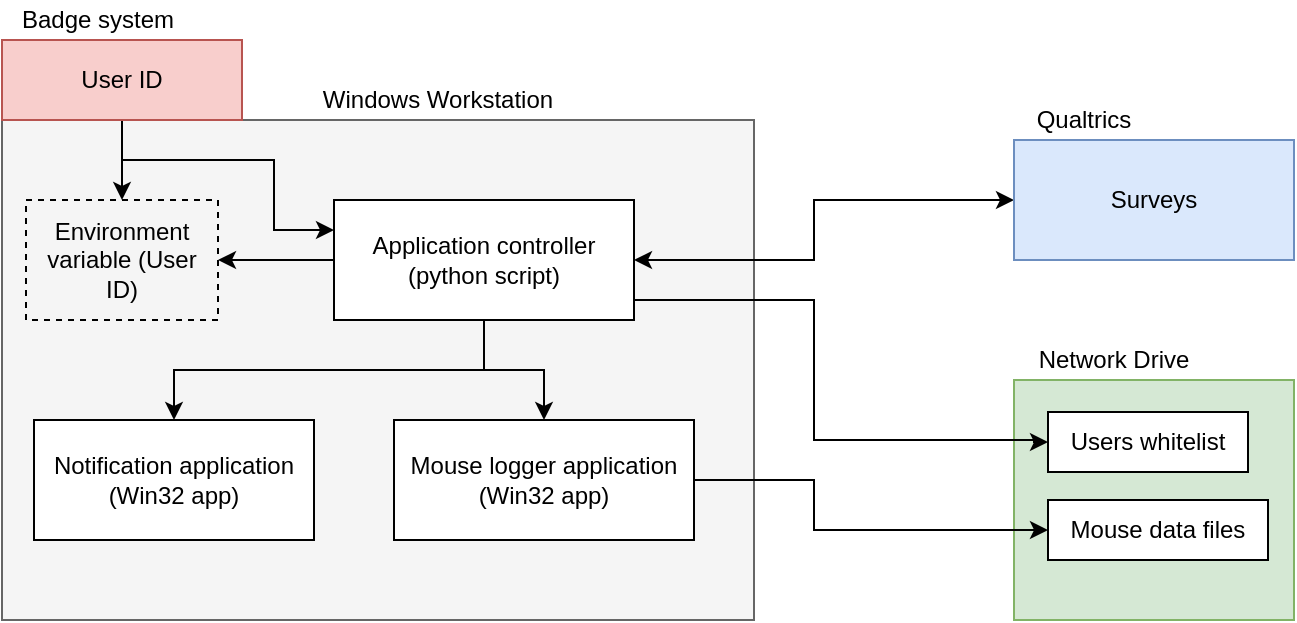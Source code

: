 <mxfile version="12.7.3" type="device"><diagram id="oCxvpPKHB5hol4zYNzMv" name="Page-1"><mxGraphModel dx="1038" dy="580" grid="1" gridSize="10" guides="1" tooltips="1" connect="1" arrows="1" fold="1" page="1" pageScale="1" pageWidth="827" pageHeight="1169" math="0" shadow="0"><root><mxCell id="0"/><mxCell id="1" parent="0"/><mxCell id="rqJ_d9t-j1OCtvYq3W_y-12" value="" style="rounded=0;whiteSpace=wrap;html=1;strokeColor=#82b366;fillColor=#d5e8d4;" parent="1" vertex="1"><mxGeometry x="640" y="230" width="140" height="120" as="geometry"/></mxCell><mxCell id="rqJ_d9t-j1OCtvYq3W_y-1" value="" style="rounded=0;whiteSpace=wrap;html=1;fillColor=#f5f5f5;strokeColor=#666666;fontColor=#333333;" parent="1" vertex="1"><mxGeometry x="134" y="100" width="376" height="250" as="geometry"/></mxCell><mxCell id="rqJ_d9t-j1OCtvYq3W_y-2" value="Windows Workstation" style="text;html=1;strokeColor=none;fillColor=none;align=center;verticalAlign=middle;whiteSpace=wrap;rounded=0;" parent="1" vertex="1"><mxGeometry x="290" y="80" width="124" height="20" as="geometry"/></mxCell><mxCell id="rqJ_d9t-j1OCtvYq3W_y-19" style="edgeStyle=orthogonalEdgeStyle;rounded=0;orthogonalLoop=1;jettySize=auto;html=1;exitX=0.5;exitY=1;exitDx=0;exitDy=0;entryX=0.5;entryY=0;entryDx=0;entryDy=0;" parent="1" source="rqJ_d9t-j1OCtvYq3W_y-3" target="rqJ_d9t-j1OCtvYq3W_y-6" edge="1"><mxGeometry relative="1" as="geometry"/></mxCell><mxCell id="rq_3ZXMkAETrEQqLhnlV-2" style="edgeStyle=orthogonalEdgeStyle;rounded=0;orthogonalLoop=1;jettySize=auto;html=1;exitX=0.5;exitY=1;exitDx=0;exitDy=0;entryX=0;entryY=0.25;entryDx=0;entryDy=0;" edge="1" parent="1" source="rqJ_d9t-j1OCtvYq3W_y-3" target="rqJ_d9t-j1OCtvYq3W_y-7"><mxGeometry relative="1" as="geometry"><Array as="points"><mxPoint x="194" y="120"/><mxPoint x="270" y="120"/><mxPoint x="270" y="155"/></Array></mxGeometry></mxCell><mxCell id="rqJ_d9t-j1OCtvYq3W_y-3" value="User ID" style="rounded=0;whiteSpace=wrap;html=1;fillColor=#f8cecc;strokeColor=#b85450;" parent="1" vertex="1"><mxGeometry x="134" y="60" width="120" height="40" as="geometry"/></mxCell><mxCell id="rqJ_d9t-j1OCtvYq3W_y-4" value="Badge system" style="text;html=1;strokeColor=none;fillColor=none;align=center;verticalAlign=middle;whiteSpace=wrap;rounded=0;" parent="1" vertex="1"><mxGeometry x="134" y="40" width="96" height="20" as="geometry"/></mxCell><mxCell id="rqJ_d9t-j1OCtvYq3W_y-6" value="Environment variable (User ID)" style="text;html=1;align=center;verticalAlign=middle;whiteSpace=wrap;rounded=0;dashed=1;strokeColor=#000000;" parent="1" vertex="1"><mxGeometry x="146" y="140" width="96" height="60" as="geometry"/></mxCell><mxCell id="rqJ_d9t-j1OCtvYq3W_y-16" style="edgeStyle=orthogonalEdgeStyle;rounded=0;orthogonalLoop=1;jettySize=auto;html=1;exitX=0.5;exitY=1;exitDx=0;exitDy=0;" parent="1" source="rqJ_d9t-j1OCtvYq3W_y-7" target="rqJ_d9t-j1OCtvYq3W_y-8" edge="1"><mxGeometry relative="1" as="geometry"/></mxCell><mxCell id="rqJ_d9t-j1OCtvYq3W_y-17" style="edgeStyle=orthogonalEdgeStyle;rounded=0;orthogonalLoop=1;jettySize=auto;html=1;exitX=0.5;exitY=1;exitDx=0;exitDy=0;" parent="1" source="rqJ_d9t-j1OCtvYq3W_y-7" target="rqJ_d9t-j1OCtvYq3W_y-9" edge="1"><mxGeometry relative="1" as="geometry"/></mxCell><mxCell id="rqJ_d9t-j1OCtvYq3W_y-18" style="edgeStyle=orthogonalEdgeStyle;rounded=0;orthogonalLoop=1;jettySize=auto;html=1;exitX=0;exitY=0.5;exitDx=0;exitDy=0;entryX=1;entryY=0.5;entryDx=0;entryDy=0;" parent="1" source="rqJ_d9t-j1OCtvYq3W_y-7" target="rqJ_d9t-j1OCtvYq3W_y-6" edge="1"><mxGeometry relative="1" as="geometry"/></mxCell><mxCell id="rqJ_d9t-j1OCtvYq3W_y-20" style="edgeStyle=orthogonalEdgeStyle;rounded=0;orthogonalLoop=1;jettySize=auto;html=1;exitX=1;exitY=0.5;exitDx=0;exitDy=0;entryX=0;entryY=0.5;entryDx=0;entryDy=0;startArrow=classic;startFill=1;" parent="1" source="rqJ_d9t-j1OCtvYq3W_y-7" target="rqJ_d9t-j1OCtvYq3W_y-10" edge="1"><mxGeometry relative="1" as="geometry"><Array as="points"><mxPoint x="540" y="170"/><mxPoint x="540" y="140"/></Array></mxGeometry></mxCell><mxCell id="rqJ_d9t-j1OCtvYq3W_y-22" style="edgeStyle=orthogonalEdgeStyle;rounded=0;orthogonalLoop=1;jettySize=auto;html=1;exitX=1;exitY=0.5;exitDx=0;exitDy=0;entryX=0;entryY=0.5;entryDx=0;entryDy=0;" parent="1" source="rqJ_d9t-j1OCtvYq3W_y-7" target="rqJ_d9t-j1OCtvYq3W_y-14" edge="1"><mxGeometry relative="1" as="geometry"><Array as="points"><mxPoint x="450" y="190"/><mxPoint x="540" y="190"/><mxPoint x="540" y="260"/><mxPoint x="650" y="260"/><mxPoint x="650" y="261"/></Array></mxGeometry></mxCell><mxCell id="rqJ_d9t-j1OCtvYq3W_y-7" value="Application controller (python script)" style="rounded=0;whiteSpace=wrap;html=1;strokeColor=#000000;" parent="1" vertex="1"><mxGeometry x="300" y="140" width="150" height="60" as="geometry"/></mxCell><mxCell id="rqJ_d9t-j1OCtvYq3W_y-8" value="Notification application (Win32 app)" style="rounded=0;whiteSpace=wrap;html=1;strokeColor=#000000;" parent="1" vertex="1"><mxGeometry x="150" y="250" width="140" height="60" as="geometry"/></mxCell><mxCell id="rqJ_d9t-j1OCtvYq3W_y-21" style="edgeStyle=orthogonalEdgeStyle;rounded=0;orthogonalLoop=1;jettySize=auto;html=1;exitX=1;exitY=0.5;exitDx=0;exitDy=0;entryX=0;entryY=0.5;entryDx=0;entryDy=0;" parent="1" source="rqJ_d9t-j1OCtvYq3W_y-9" target="rqJ_d9t-j1OCtvYq3W_y-15" edge="1"><mxGeometry relative="1" as="geometry"><Array as="points"><mxPoint x="540" y="280"/><mxPoint x="540" y="305"/></Array></mxGeometry></mxCell><mxCell id="rqJ_d9t-j1OCtvYq3W_y-9" value="Mouse logger application (Win32 app)" style="rounded=0;whiteSpace=wrap;html=1;strokeColor=#000000;" parent="1" vertex="1"><mxGeometry x="330" y="250" width="150" height="60" as="geometry"/></mxCell><mxCell id="rqJ_d9t-j1OCtvYq3W_y-10" value="Surveys" style="rounded=0;whiteSpace=wrap;html=1;strokeColor=#6c8ebf;fillColor=#dae8fc;" parent="1" vertex="1"><mxGeometry x="640" y="110" width="140" height="60" as="geometry"/></mxCell><mxCell id="rqJ_d9t-j1OCtvYq3W_y-11" value="Qualtrics" style="text;html=1;strokeColor=none;fillColor=none;align=center;verticalAlign=middle;whiteSpace=wrap;rounded=0;" parent="1" vertex="1"><mxGeometry x="640" y="90" width="70" height="20" as="geometry"/></mxCell><mxCell id="rqJ_d9t-j1OCtvYq3W_y-13" value="Network Drive" style="text;html=1;strokeColor=none;fillColor=none;align=center;verticalAlign=middle;whiteSpace=wrap;rounded=0;" parent="1" vertex="1"><mxGeometry x="640" y="210" width="100" height="20" as="geometry"/></mxCell><mxCell id="rqJ_d9t-j1OCtvYq3W_y-14" value="Users whitelist" style="rounded=0;whiteSpace=wrap;html=1;strokeColor=#000000;" parent="1" vertex="1"><mxGeometry x="657" y="246" width="100" height="30" as="geometry"/></mxCell><mxCell id="rqJ_d9t-j1OCtvYq3W_y-15" value="Mouse data files" style="rounded=0;whiteSpace=wrap;html=1;strokeColor=#000000;" parent="1" vertex="1"><mxGeometry x="657" y="290" width="110" height="30" as="geometry"/></mxCell></root></mxGraphModel></diagram></mxfile>